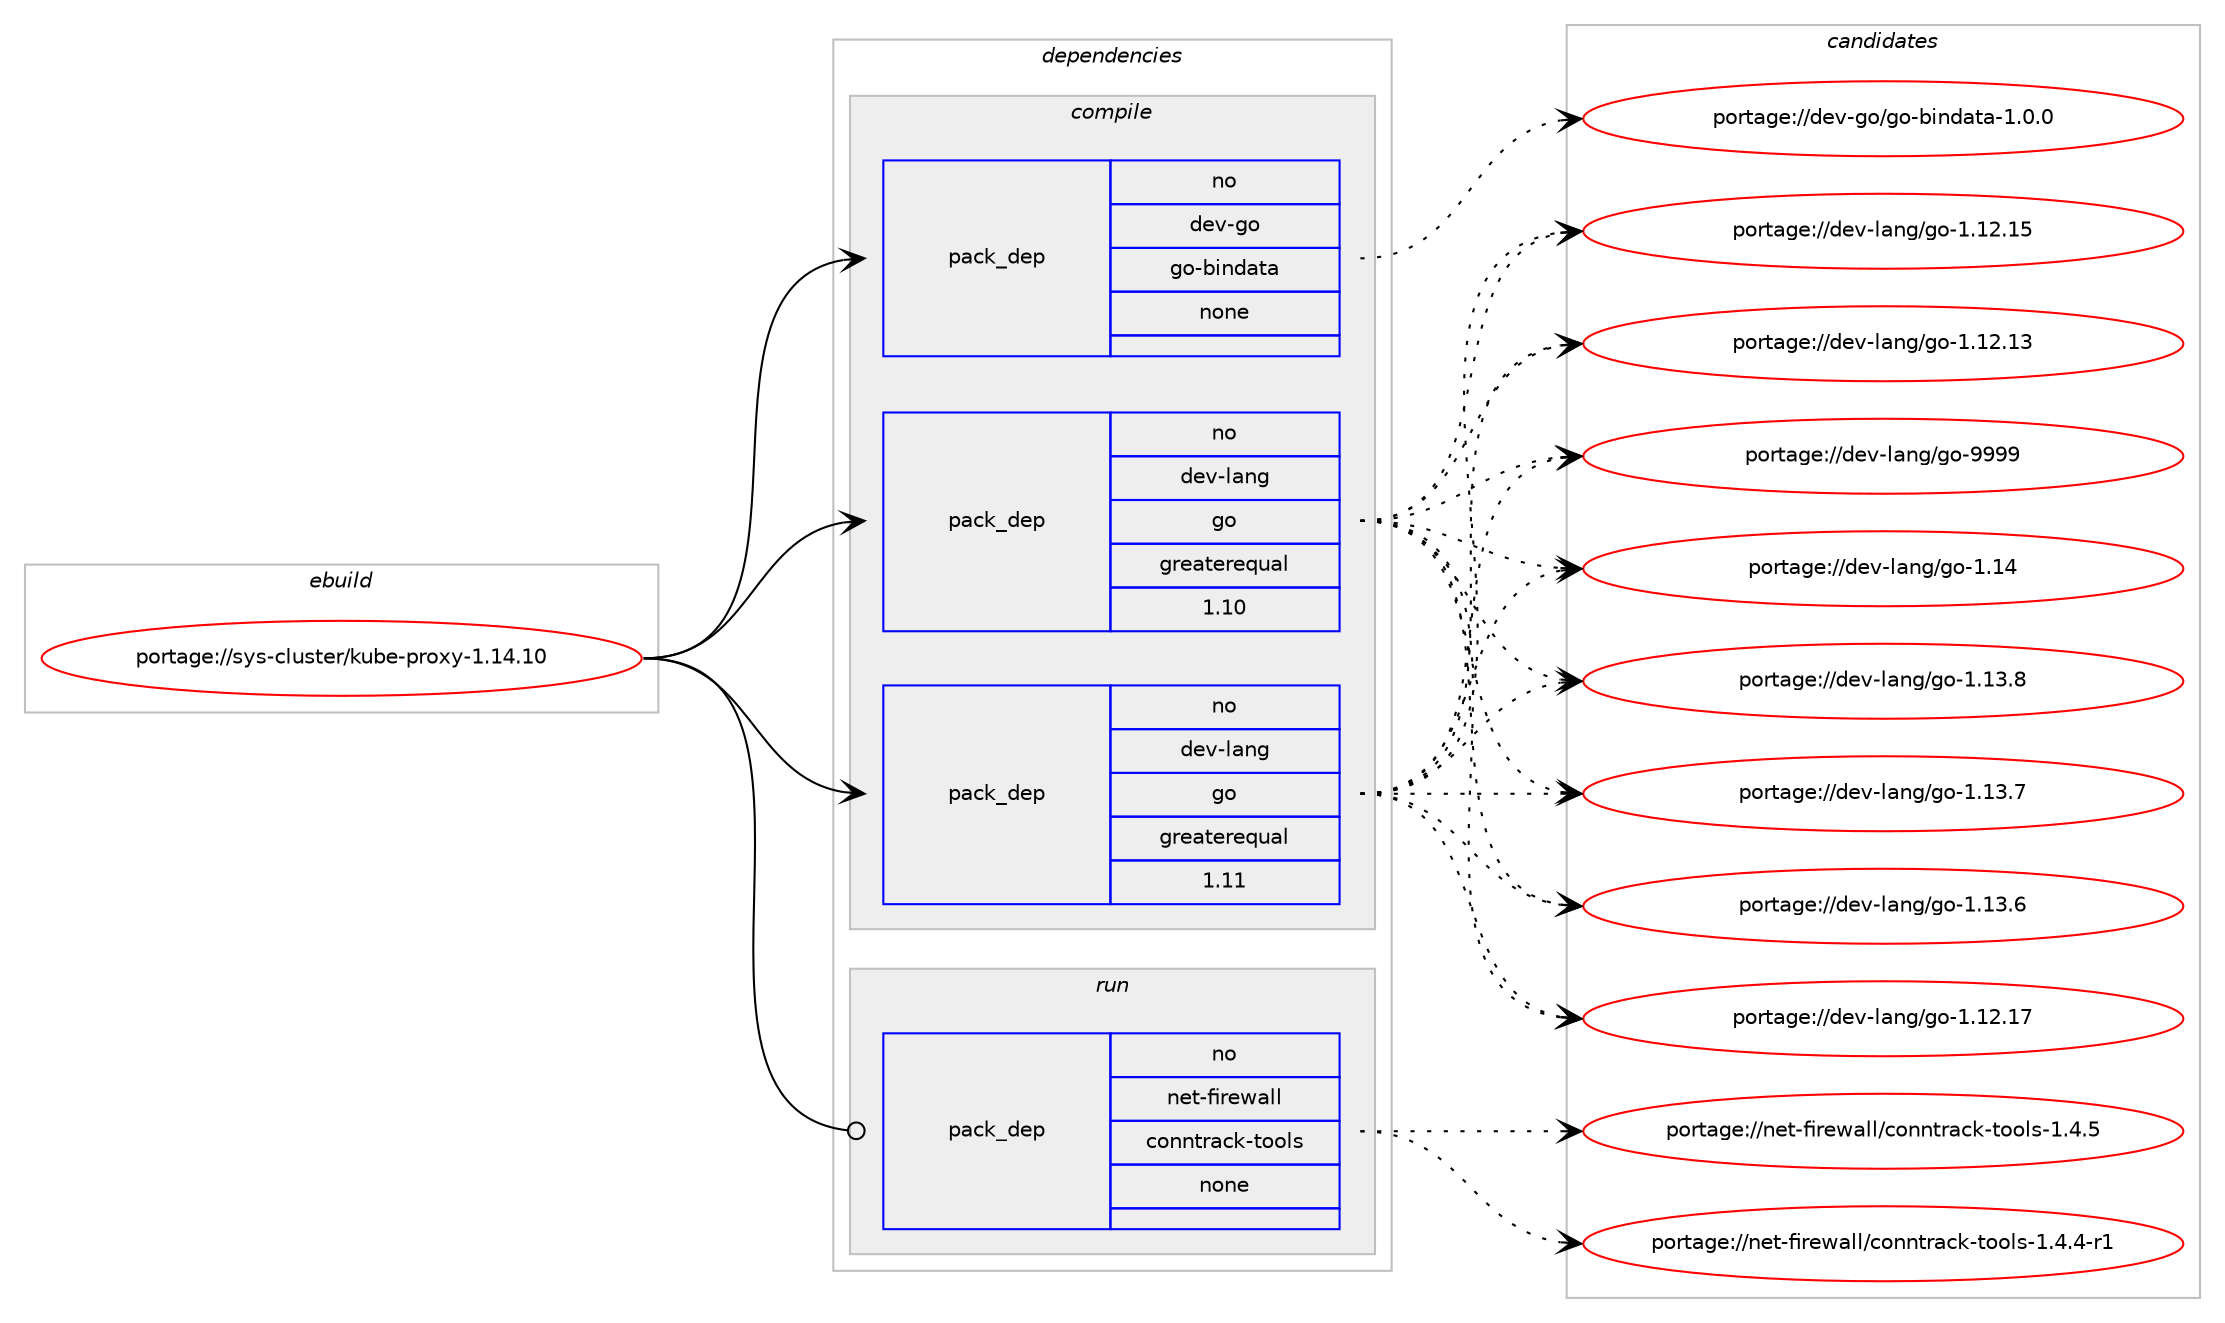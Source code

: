 digraph prolog {

# *************
# Graph options
# *************

newrank=true;
concentrate=true;
compound=true;
graph [rankdir=LR,fontname=Helvetica,fontsize=10,ranksep=1.5];#, ranksep=2.5, nodesep=0.2];
edge  [arrowhead=vee];
node  [fontname=Helvetica,fontsize=10];

# **********
# The ebuild
# **********

subgraph cluster_leftcol {
color=gray;
rank=same;
label=<<i>ebuild</i>>;
id [label="portage://sys-cluster/kube-proxy-1.14.10", color=red, width=4, href="../sys-cluster/kube-proxy-1.14.10.svg"];
}

# ****************
# The dependencies
# ****************

subgraph cluster_midcol {
color=gray;
label=<<i>dependencies</i>>;
subgraph cluster_compile {
fillcolor="#eeeeee";
style=filled;
label=<<i>compile</i>>;
subgraph pack25446 {
dependency32448 [label=<<TABLE BORDER="0" CELLBORDER="1" CELLSPACING="0" CELLPADDING="4" WIDTH="220"><TR><TD ROWSPAN="6" CELLPADDING="30">pack_dep</TD></TR><TR><TD WIDTH="110">no</TD></TR><TR><TD>dev-go</TD></TR><TR><TD>go-bindata</TD></TR><TR><TD>none</TD></TR><TR><TD></TD></TR></TABLE>>, shape=none, color=blue];
}
id:e -> dependency32448:w [weight=20,style="solid",arrowhead="vee"];
subgraph pack25447 {
dependency32449 [label=<<TABLE BORDER="0" CELLBORDER="1" CELLSPACING="0" CELLPADDING="4" WIDTH="220"><TR><TD ROWSPAN="6" CELLPADDING="30">pack_dep</TD></TR><TR><TD WIDTH="110">no</TD></TR><TR><TD>dev-lang</TD></TR><TR><TD>go</TD></TR><TR><TD>greaterequal</TD></TR><TR><TD>1.10</TD></TR></TABLE>>, shape=none, color=blue];
}
id:e -> dependency32449:w [weight=20,style="solid",arrowhead="vee"];
subgraph pack25448 {
dependency32450 [label=<<TABLE BORDER="0" CELLBORDER="1" CELLSPACING="0" CELLPADDING="4" WIDTH="220"><TR><TD ROWSPAN="6" CELLPADDING="30">pack_dep</TD></TR><TR><TD WIDTH="110">no</TD></TR><TR><TD>dev-lang</TD></TR><TR><TD>go</TD></TR><TR><TD>greaterequal</TD></TR><TR><TD>1.11</TD></TR></TABLE>>, shape=none, color=blue];
}
id:e -> dependency32450:w [weight=20,style="solid",arrowhead="vee"];
}
subgraph cluster_compileandrun {
fillcolor="#eeeeee";
style=filled;
label=<<i>compile and run</i>>;
}
subgraph cluster_run {
fillcolor="#eeeeee";
style=filled;
label=<<i>run</i>>;
subgraph pack25449 {
dependency32451 [label=<<TABLE BORDER="0" CELLBORDER="1" CELLSPACING="0" CELLPADDING="4" WIDTH="220"><TR><TD ROWSPAN="6" CELLPADDING="30">pack_dep</TD></TR><TR><TD WIDTH="110">no</TD></TR><TR><TD>net-firewall</TD></TR><TR><TD>conntrack-tools</TD></TR><TR><TD>none</TD></TR><TR><TD></TD></TR></TABLE>>, shape=none, color=blue];
}
id:e -> dependency32451:w [weight=20,style="solid",arrowhead="odot"];
}
}

# **************
# The candidates
# **************

subgraph cluster_choices {
rank=same;
color=gray;
label=<<i>candidates</i>>;

subgraph choice25446 {
color=black;
nodesep=1;
choice100101118451031114710311145981051101009711697454946484648 [label="portage://dev-go/go-bindata-1.0.0", color=red, width=4,href="../dev-go/go-bindata-1.0.0.svg"];
dependency32448:e -> choice100101118451031114710311145981051101009711697454946484648:w [style=dotted,weight="100"];
}
subgraph choice25447 {
color=black;
nodesep=1;
choice1001011184510897110103471031114557575757 [label="portage://dev-lang/go-9999", color=red, width=4,href="../dev-lang/go-9999.svg"];
choice1001011184510897110103471031114549464952 [label="portage://dev-lang/go-1.14", color=red, width=4,href="../dev-lang/go-1.14.svg"];
choice10010111845108971101034710311145494649514656 [label="portage://dev-lang/go-1.13.8", color=red, width=4,href="../dev-lang/go-1.13.8.svg"];
choice10010111845108971101034710311145494649514655 [label="portage://dev-lang/go-1.13.7", color=red, width=4,href="../dev-lang/go-1.13.7.svg"];
choice10010111845108971101034710311145494649514654 [label="portage://dev-lang/go-1.13.6", color=red, width=4,href="../dev-lang/go-1.13.6.svg"];
choice1001011184510897110103471031114549464950464955 [label="portage://dev-lang/go-1.12.17", color=red, width=4,href="../dev-lang/go-1.12.17.svg"];
choice1001011184510897110103471031114549464950464953 [label="portage://dev-lang/go-1.12.15", color=red, width=4,href="../dev-lang/go-1.12.15.svg"];
choice1001011184510897110103471031114549464950464951 [label="portage://dev-lang/go-1.12.13", color=red, width=4,href="../dev-lang/go-1.12.13.svg"];
dependency32449:e -> choice1001011184510897110103471031114557575757:w [style=dotted,weight="100"];
dependency32449:e -> choice1001011184510897110103471031114549464952:w [style=dotted,weight="100"];
dependency32449:e -> choice10010111845108971101034710311145494649514656:w [style=dotted,weight="100"];
dependency32449:e -> choice10010111845108971101034710311145494649514655:w [style=dotted,weight="100"];
dependency32449:e -> choice10010111845108971101034710311145494649514654:w [style=dotted,weight="100"];
dependency32449:e -> choice1001011184510897110103471031114549464950464955:w [style=dotted,weight="100"];
dependency32449:e -> choice1001011184510897110103471031114549464950464953:w [style=dotted,weight="100"];
dependency32449:e -> choice1001011184510897110103471031114549464950464951:w [style=dotted,weight="100"];
}
subgraph choice25448 {
color=black;
nodesep=1;
choice1001011184510897110103471031114557575757 [label="portage://dev-lang/go-9999", color=red, width=4,href="../dev-lang/go-9999.svg"];
choice1001011184510897110103471031114549464952 [label="portage://dev-lang/go-1.14", color=red, width=4,href="../dev-lang/go-1.14.svg"];
choice10010111845108971101034710311145494649514656 [label="portage://dev-lang/go-1.13.8", color=red, width=4,href="../dev-lang/go-1.13.8.svg"];
choice10010111845108971101034710311145494649514655 [label="portage://dev-lang/go-1.13.7", color=red, width=4,href="../dev-lang/go-1.13.7.svg"];
choice10010111845108971101034710311145494649514654 [label="portage://dev-lang/go-1.13.6", color=red, width=4,href="../dev-lang/go-1.13.6.svg"];
choice1001011184510897110103471031114549464950464955 [label="portage://dev-lang/go-1.12.17", color=red, width=4,href="../dev-lang/go-1.12.17.svg"];
choice1001011184510897110103471031114549464950464953 [label="portage://dev-lang/go-1.12.15", color=red, width=4,href="../dev-lang/go-1.12.15.svg"];
choice1001011184510897110103471031114549464950464951 [label="portage://dev-lang/go-1.12.13", color=red, width=4,href="../dev-lang/go-1.12.13.svg"];
dependency32450:e -> choice1001011184510897110103471031114557575757:w [style=dotted,weight="100"];
dependency32450:e -> choice1001011184510897110103471031114549464952:w [style=dotted,weight="100"];
dependency32450:e -> choice10010111845108971101034710311145494649514656:w [style=dotted,weight="100"];
dependency32450:e -> choice10010111845108971101034710311145494649514655:w [style=dotted,weight="100"];
dependency32450:e -> choice10010111845108971101034710311145494649514654:w [style=dotted,weight="100"];
dependency32450:e -> choice1001011184510897110103471031114549464950464955:w [style=dotted,weight="100"];
dependency32450:e -> choice1001011184510897110103471031114549464950464953:w [style=dotted,weight="100"];
dependency32450:e -> choice1001011184510897110103471031114549464950464951:w [style=dotted,weight="100"];
}
subgraph choice25449 {
color=black;
nodesep=1;
choice11010111645102105114101119971081084799111110110116114979910745116111111108115454946524653 [label="portage://net-firewall/conntrack-tools-1.4.5", color=red, width=4,href="../net-firewall/conntrack-tools-1.4.5.svg"];
choice110101116451021051141011199710810847991111101101161149799107451161111111081154549465246524511449 [label="portage://net-firewall/conntrack-tools-1.4.4-r1", color=red, width=4,href="../net-firewall/conntrack-tools-1.4.4-r1.svg"];
dependency32451:e -> choice11010111645102105114101119971081084799111110110116114979910745116111111108115454946524653:w [style=dotted,weight="100"];
dependency32451:e -> choice110101116451021051141011199710810847991111101101161149799107451161111111081154549465246524511449:w [style=dotted,weight="100"];
}
}

}

